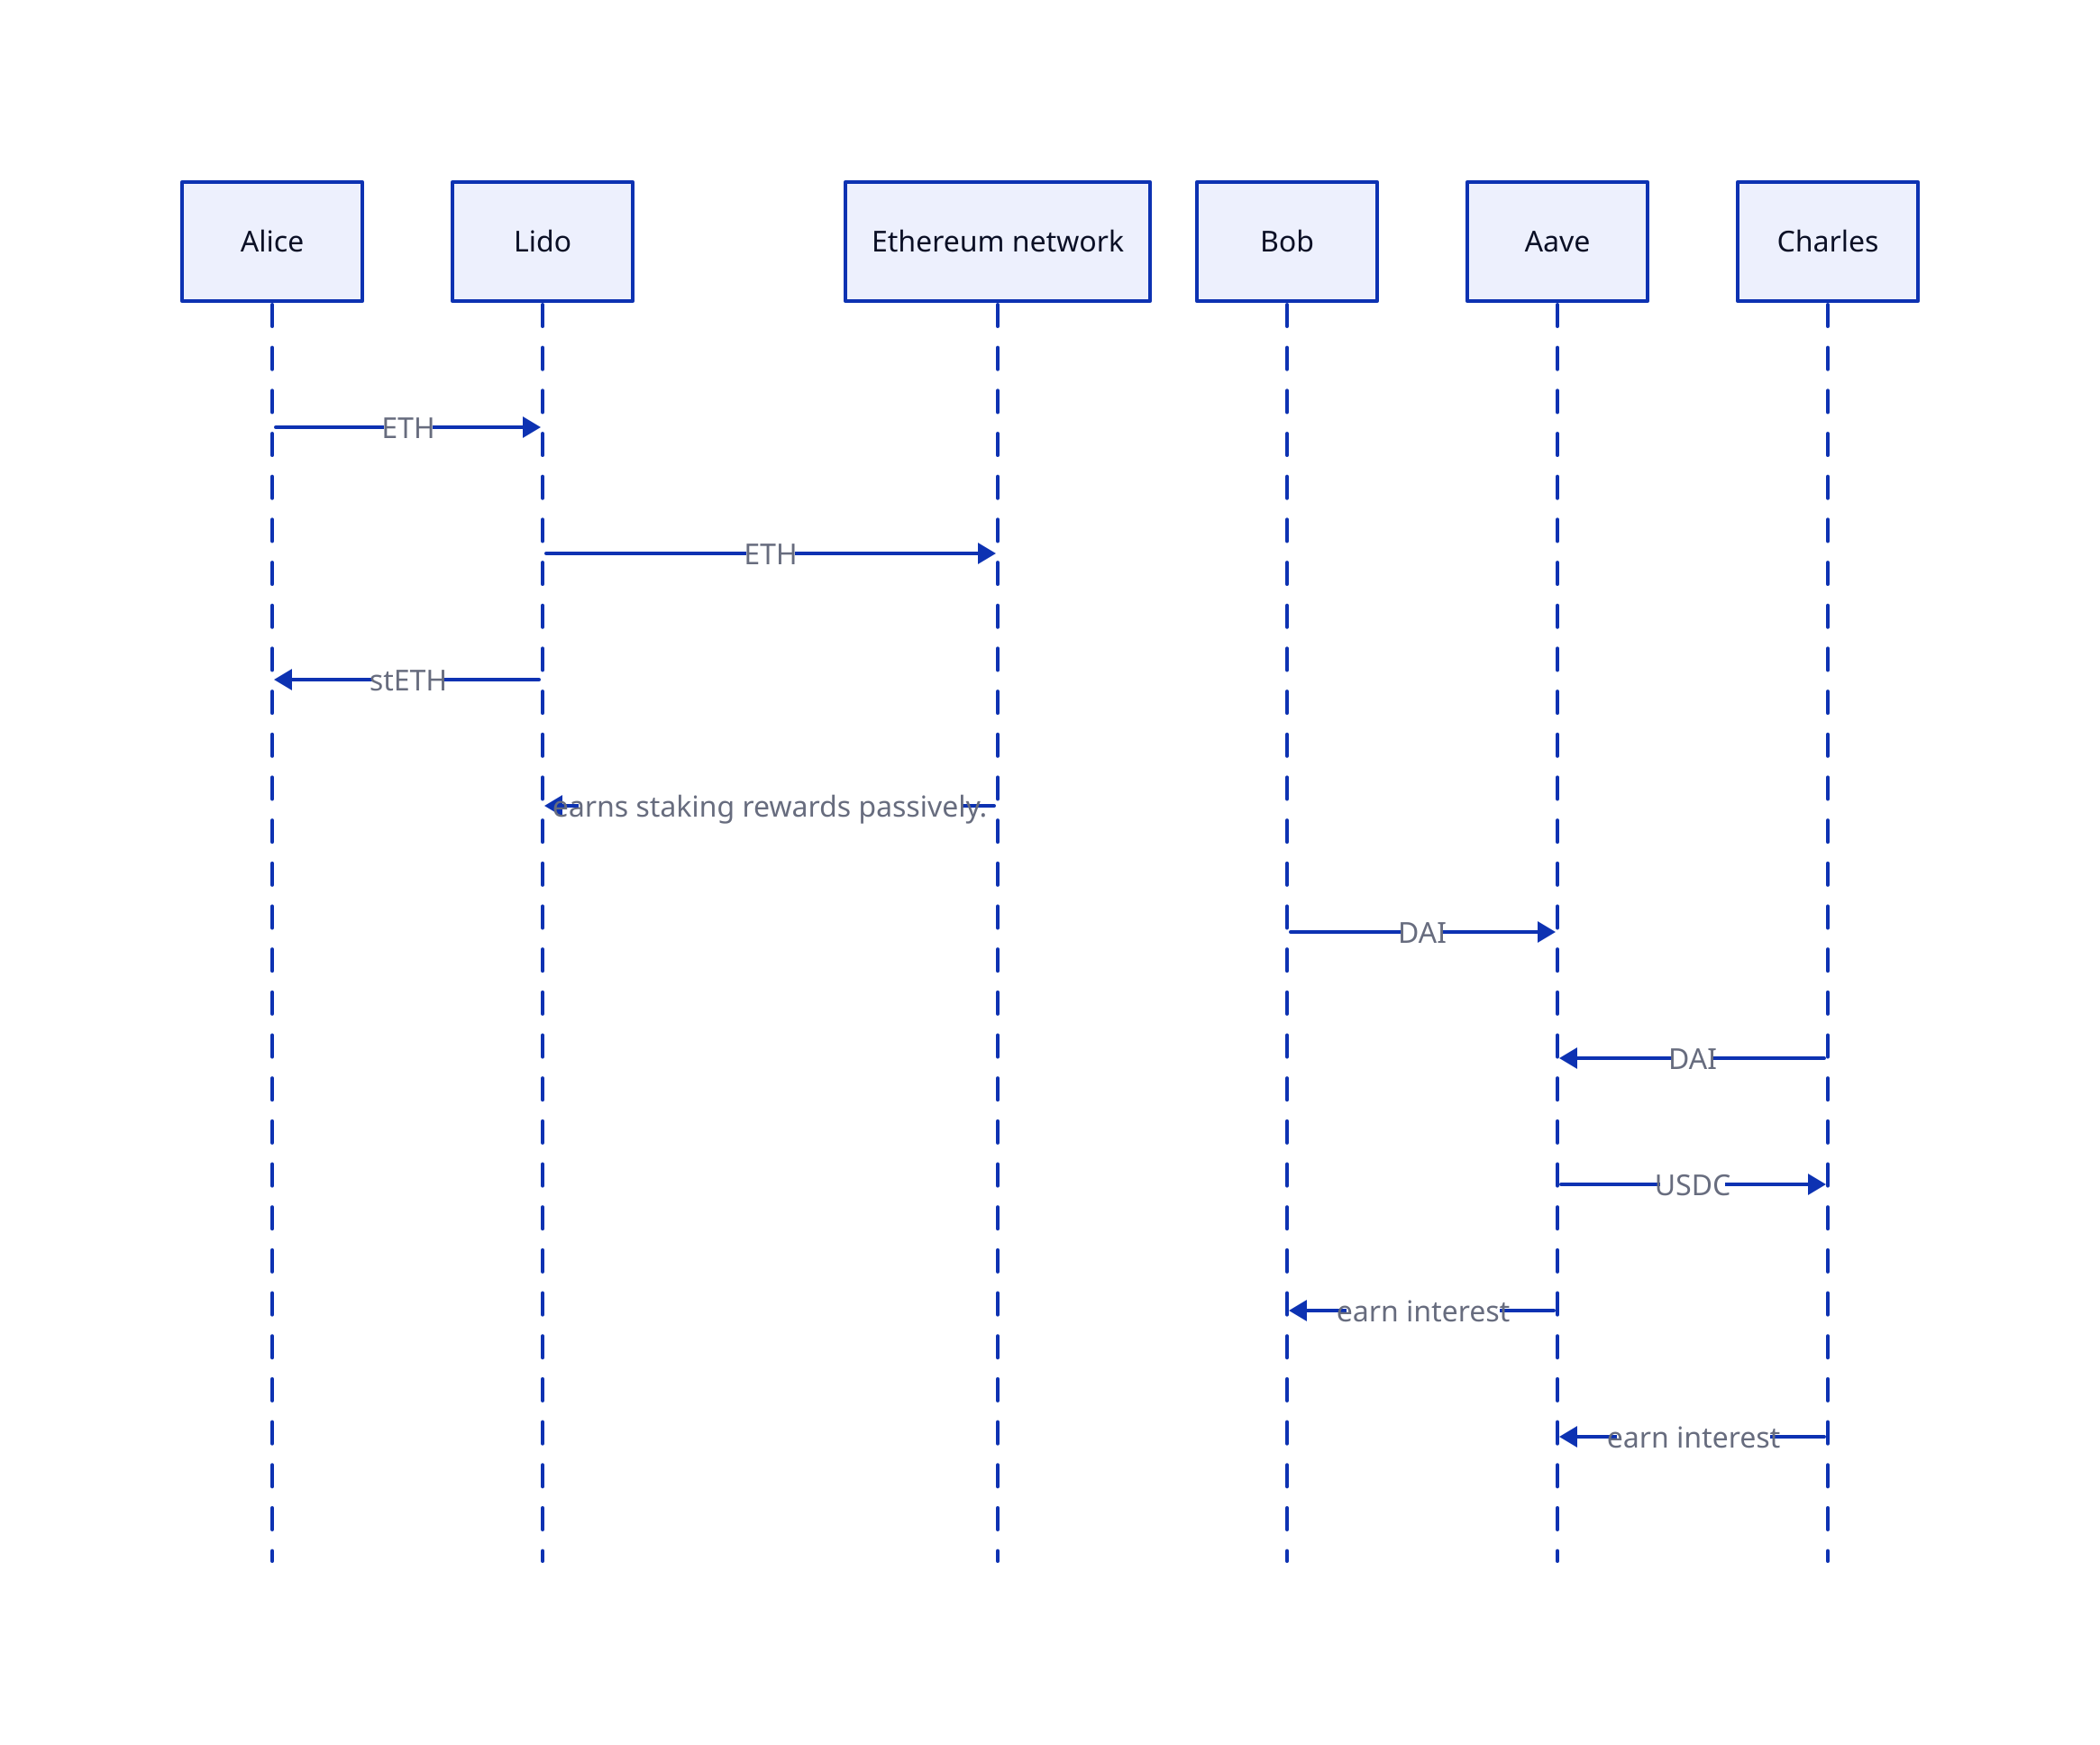 shape: sequence_diagram

Alice -> Lido : ETH
Lido -> Ethereum network:ETH
Lido->Alice:stETH
Ethereum network -> Lido:earns staking rewards passively.

Bob-> Aave : DAI
Charles -> Aave : DAI
Aave-> Charles : USDC
Aave -> Bob : earn interest
Charles -> Aave : earn interest




